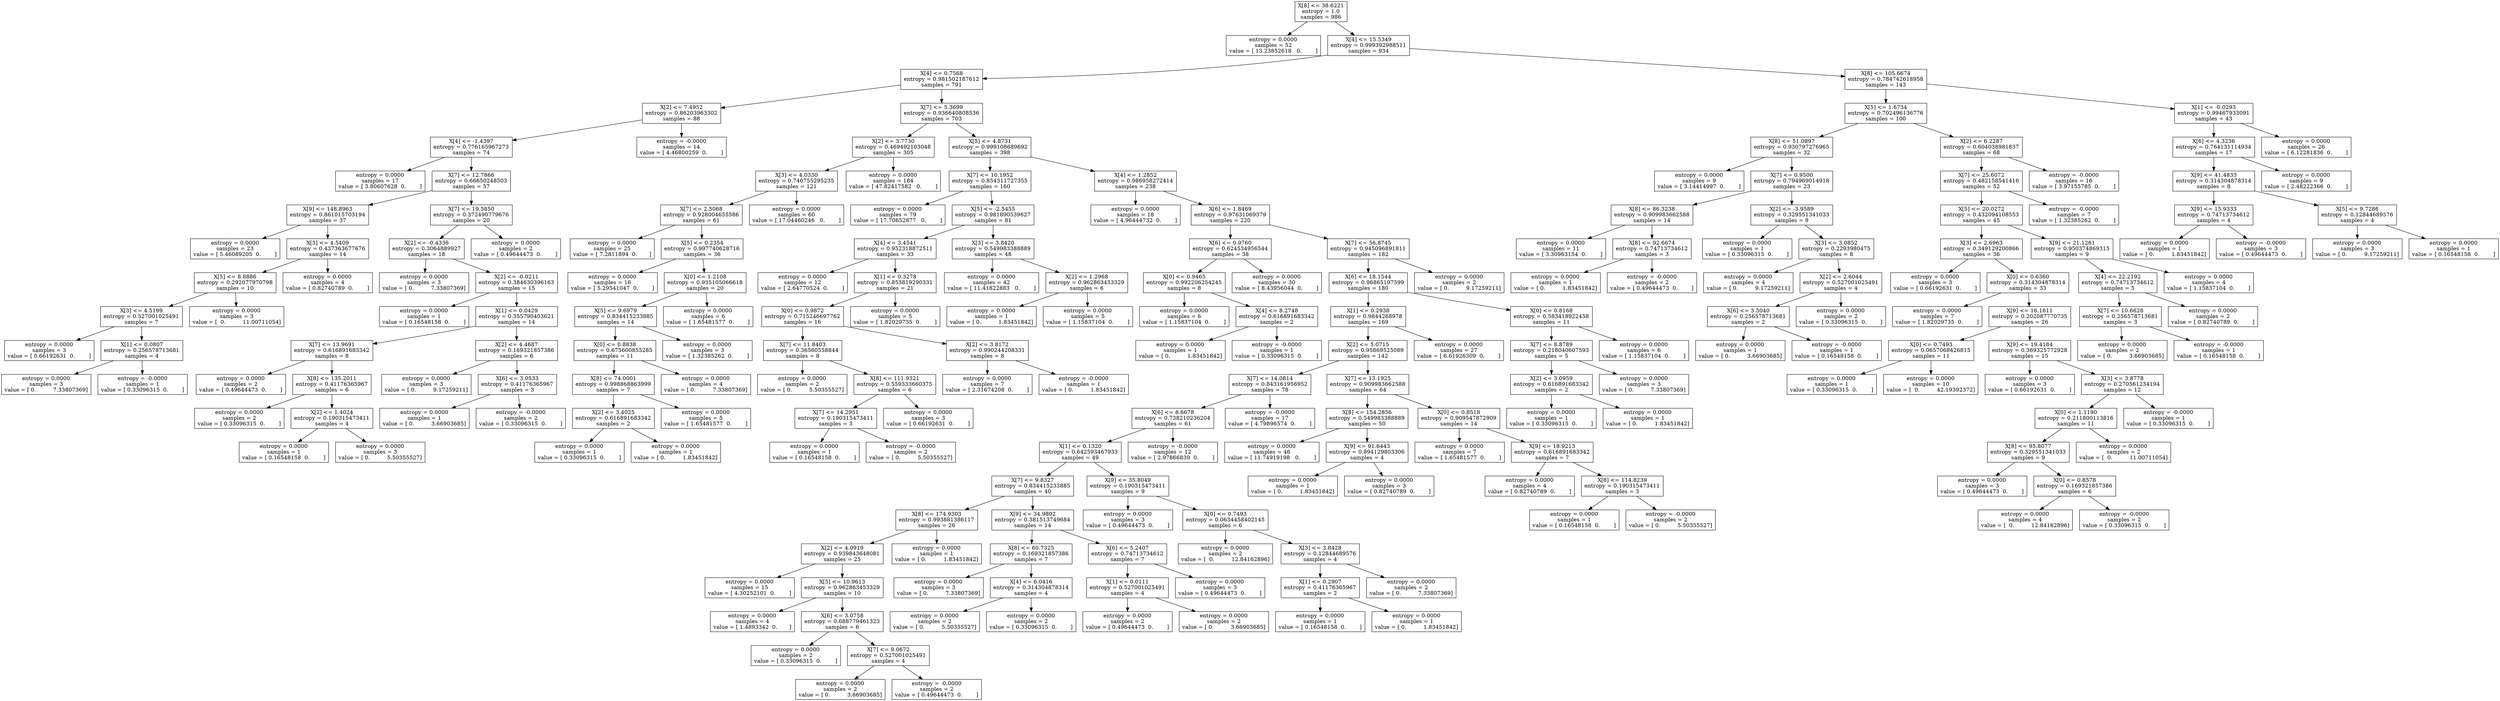 digraph Tree {
0 [label="X[8] <= 38.6221\nentropy = 1.0\nsamples = 986", shape="box"] ;
1 [label="entropy = 0.0000\nsamples = 52\nvalue = [ 13.23852618   0.        ]", shape="box"] ;
0 -> 1 ;
2 [label="X[4] <= 15.5349\nentropy = 0.999392988511\nsamples = 934", shape="box"] ;
0 -> 2 ;
3 [label="X[4] <= 0.7568\nentropy = 0.981502187612\nsamples = 791", shape="box"] ;
2 -> 3 ;
4 [label="X[2] <= 7.4952\nentropy = 0.86203963302\nsamples = 88", shape="box"] ;
3 -> 4 ;
5 [label="X[4] <= -1.4397\nentropy = 0.776165967273\nsamples = 74", shape="box"] ;
4 -> 5 ;
6 [label="entropy = 0.0000\nsamples = 17\nvalue = [ 3.80607628  0.        ]", shape="box"] ;
5 -> 6 ;
7 [label="X[7] <= 12.7866\nentropy = 0.66650248503\nsamples = 57", shape="box"] ;
5 -> 7 ;
8 [label="X[9] <= 148.8963\nentropy = 0.861015703194\nsamples = 37", shape="box"] ;
7 -> 8 ;
9 [label="entropy = 0.0000\nsamples = 23\nvalue = [ 5.46089205  0.        ]", shape="box"] ;
8 -> 9 ;
10 [label="X[3] <= 4.5409\nentropy = 0.437363677676\nsamples = 14", shape="box"] ;
8 -> 10 ;
11 [label="X[5] <= 8.8886\nentropy = 0.292077970798\nsamples = 10", shape="box"] ;
10 -> 11 ;
12 [label="X[3] <= 4.5199\nentropy = 0.527001025491\nsamples = 7", shape="box"] ;
11 -> 12 ;
13 [label="entropy = 0.0000\nsamples = 3\nvalue = [ 0.66192631  0.        ]", shape="box"] ;
12 -> 13 ;
14 [label="X[1] <= 0.0807\nentropy = 0.256578713681\nsamples = 4", shape="box"] ;
12 -> 14 ;
15 [label="entropy = 0.0000\nsamples = 3\nvalue = [ 0.          7.33807369]", shape="box"] ;
14 -> 15 ;
16 [label="entropy = -0.0000\nsamples = 1\nvalue = [ 0.33096315  0.        ]", shape="box"] ;
14 -> 16 ;
17 [label="entropy = 0.0000\nsamples = 3\nvalue = [  0.          11.00711054]", shape="box"] ;
11 -> 17 ;
18 [label="entropy = 0.0000\nsamples = 4\nvalue = [ 0.82740789  0.        ]", shape="box"] ;
10 -> 18 ;
19 [label="X[7] <= 19.5850\nentropy = 0.372490779676\nsamples = 20", shape="box"] ;
7 -> 19 ;
20 [label="X[2] <= -0.4336\nentropy = 0.3064889927\nsamples = 18", shape="box"] ;
19 -> 20 ;
21 [label="entropy = 0.0000\nsamples = 3\nvalue = [ 0.          7.33807369]", shape="box"] ;
20 -> 21 ;
22 [label="X[2] <= -0.0211\nentropy = 0.384630396163\nsamples = 15", shape="box"] ;
20 -> 22 ;
23 [label="entropy = 0.0000\nsamples = 1\nvalue = [ 0.16548158  0.        ]", shape="box"] ;
22 -> 23 ;
24 [label="X[1] <= 0.0429\nentropy = 0.355790403621\nsamples = 14", shape="box"] ;
22 -> 24 ;
25 [label="X[7] <= 13.9691\nentropy = 0.616891683342\nsamples = 8", shape="box"] ;
24 -> 25 ;
26 [label="entropy = 0.0000\nsamples = 2\nvalue = [ 0.49644473  0.        ]", shape="box"] ;
25 -> 26 ;
27 [label="X[8] <= 135.2011\nentropy = 0.41176365967\nsamples = 6", shape="box"] ;
25 -> 27 ;
28 [label="entropy = 0.0000\nsamples = 2\nvalue = [ 0.33096315  0.        ]", shape="box"] ;
27 -> 28 ;
29 [label="X[2] <= 1.4024\nentropy = 0.190315473411\nsamples = 4", shape="box"] ;
27 -> 29 ;
30 [label="entropy = 0.0000\nsamples = 1\nvalue = [ 0.16548158  0.        ]", shape="box"] ;
29 -> 30 ;
31 [label="entropy = 0.0000\nsamples = 3\nvalue = [ 0.          5.50355527]", shape="box"] ;
29 -> 31 ;
32 [label="X[2] <= 4.4687\nentropy = 0.169321857386\nsamples = 6", shape="box"] ;
24 -> 32 ;
33 [label="entropy = 0.0000\nsamples = 3\nvalue = [ 0.          9.17259211]", shape="box"] ;
32 -> 33 ;
34 [label="X[6] <= 3.0533\nentropy = 0.41176365967\nsamples = 3", shape="box"] ;
32 -> 34 ;
35 [label="entropy = 0.0000\nsamples = 1\nvalue = [ 0.          3.66903685]", shape="box"] ;
34 -> 35 ;
36 [label="entropy = -0.0000\nsamples = 2\nvalue = [ 0.33096315  0.        ]", shape="box"] ;
34 -> 36 ;
37 [label="entropy = 0.0000\nsamples = 2\nvalue = [ 0.49644473  0.        ]", shape="box"] ;
19 -> 37 ;
38 [label="entropy = -0.0000\nsamples = 14\nvalue = [ 4.46800259  0.        ]", shape="box"] ;
4 -> 38 ;
39 [label="X[7] <= 5.3699\nentropy = 0.936640808536\nsamples = 703", shape="box"] ;
3 -> 39 ;
40 [label="X[2] <= 3.7730\nentropy = 0.469492103048\nsamples = 305", shape="box"] ;
39 -> 40 ;
41 [label="X[3] <= 4.0330\nentropy = 0.740755295235\nsamples = 121", shape="box"] ;
40 -> 41 ;
42 [label="X[7] <= 2.5068\nentropy = 0.928004655586\nsamples = 61", shape="box"] ;
41 -> 42 ;
43 [label="entropy = 0.0000\nsamples = 25\nvalue = [ 7.2811894  0.       ]", shape="box"] ;
42 -> 43 ;
44 [label="X[5] <= 0.2354\nentropy = 0.997740628716\nsamples = 36", shape="box"] ;
42 -> 44 ;
45 [label="entropy = 0.0000\nsamples = 16\nvalue = [ 5.29541047  0.        ]", shape="box"] ;
44 -> 45 ;
46 [label="X[0] <= 1.2108\nentropy = 0.935105066618\nsamples = 20", shape="box"] ;
44 -> 46 ;
47 [label="X[5] <= 9.6979\nentropy = 0.834415233885\nsamples = 14", shape="box"] ;
46 -> 47 ;
48 [label="X[0] <= 0.8838\nentropy = 0.675600855285\nsamples = 11", shape="box"] ;
47 -> 48 ;
49 [label="X[8] <= 74.0001\nentropy = 0.998868863999\nsamples = 7", shape="box"] ;
48 -> 49 ;
50 [label="X[2] <= 3.4025\nentropy = 0.616891683342\nsamples = 2", shape="box"] ;
49 -> 50 ;
51 [label="entropy = 0.0000\nsamples = 1\nvalue = [ 0.33096315  0.        ]", shape="box"] ;
50 -> 51 ;
52 [label="entropy = 0.0000\nsamples = 1\nvalue = [ 0.          1.83451842]", shape="box"] ;
50 -> 52 ;
53 [label="entropy = 0.0000\nsamples = 5\nvalue = [ 1.65481577  0.        ]", shape="box"] ;
49 -> 53 ;
54 [label="entropy = 0.0000\nsamples = 4\nvalue = [ 0.          7.33807369]", shape="box"] ;
48 -> 54 ;
55 [label="entropy = 0.0000\nsamples = 3\nvalue = [ 1.32385262  0.        ]", shape="box"] ;
47 -> 55 ;
56 [label="entropy = 0.0000\nsamples = 6\nvalue = [ 1.65481577  0.        ]", shape="box"] ;
46 -> 56 ;
57 [label="entropy = 0.0000\nsamples = 60\nvalue = [ 17.04460246   0.        ]", shape="box"] ;
41 -> 57 ;
58 [label="entropy = 0.0000\nsamples = 184\nvalue = [ 47.82417582   0.        ]", shape="box"] ;
40 -> 58 ;
59 [label="X[5] <= 4.8731\nentropy = 0.999108689692\nsamples = 398", shape="box"] ;
39 -> 59 ;
60 [label="X[7] <= 10.1952\nentropy = 0.854311727355\nsamples = 160", shape="box"] ;
59 -> 60 ;
61 [label="entropy = 0.0000\nsamples = 79\nvalue = [ 17.70652877   0.        ]", shape="box"] ;
60 -> 61 ;
62 [label="X[5] <= -2.5455\nentropy = 0.981890539627\nsamples = 81", shape="box"] ;
60 -> 62 ;
63 [label="X[4] <= 3.4541\nentropy = 0.952318872511\nsamples = 33", shape="box"] ;
62 -> 63 ;
64 [label="entropy = 0.0000\nsamples = 12\nvalue = [ 2.64770524  0.        ]", shape="box"] ;
63 -> 64 ;
65 [label="X[1] <= 0.3278\nentropy = 0.853819290331\nsamples = 21", shape="box"] ;
63 -> 65 ;
66 [label="X[0] <= 0.9872\nentropy = 0.715246697762\nsamples = 16", shape="box"] ;
65 -> 66 ;
67 [label="X[7] <= 11.8403\nentropy = 0.36560558844\nsamples = 8", shape="box"] ;
66 -> 67 ;
68 [label="entropy = 0.0000\nsamples = 2\nvalue = [ 0.          5.50355527]", shape="box"] ;
67 -> 68 ;
69 [label="X[8] <= 111.9321\nentropy = 0.559333660375\nsamples = 6", shape="box"] ;
67 -> 69 ;
70 [label="X[7] <= 14.2951\nentropy = 0.190315473411\nsamples = 3", shape="box"] ;
69 -> 70 ;
71 [label="entropy = 0.0000\nsamples = 1\nvalue = [ 0.16548158  0.        ]", shape="box"] ;
70 -> 71 ;
72 [label="entropy = -0.0000\nsamples = 2\nvalue = [ 0.          5.50355527]", shape="box"] ;
70 -> 72 ;
73 [label="entropy = 0.0000\nsamples = 3\nvalue = [ 0.66192631  0.        ]", shape="box"] ;
69 -> 73 ;
74 [label="X[2] <= 3.8172\nentropy = 0.990244208331\nsamples = 8", shape="box"] ;
66 -> 74 ;
75 [label="entropy = 0.0000\nsamples = 7\nvalue = [ 2.31674208  0.        ]", shape="box"] ;
74 -> 75 ;
76 [label="entropy = -0.0000\nsamples = 1\nvalue = [ 0.          1.83451842]", shape="box"] ;
74 -> 76 ;
77 [label="entropy = 0.0000\nsamples = 5\nvalue = [ 1.82029735  0.        ]", shape="box"] ;
65 -> 77 ;
78 [label="X[3] <= 3.8420\nentropy = 0.549983388889\nsamples = 48", shape="box"] ;
62 -> 78 ;
79 [label="entropy = 0.0000\nsamples = 42\nvalue = [ 11.41822883   0.        ]", shape="box"] ;
78 -> 79 ;
80 [label="X[2] <= 1.2968\nentropy = 0.962863453329\nsamples = 6", shape="box"] ;
78 -> 80 ;
81 [label="entropy = 0.0000\nsamples = 1\nvalue = [ 0.          1.83451842]", shape="box"] ;
80 -> 81 ;
82 [label="entropy = 0.0000\nsamples = 5\nvalue = [ 1.15837104  0.        ]", shape="box"] ;
80 -> 82 ;
83 [label="X[4] <= 1.2852\nentropy = 0.986958272414\nsamples = 238", shape="box"] ;
59 -> 83 ;
84 [label="entropy = 0.0000\nsamples = 18\nvalue = [ 4.96444732  0.        ]", shape="box"] ;
83 -> 84 ;
85 [label="X[6] <= 1.8469\nentropy = 0.97631069379\nsamples = 220", shape="box"] ;
83 -> 85 ;
86 [label="X[6] <= 0.9760\nentropy = 0.624534956544\nsamples = 38", shape="box"] ;
85 -> 86 ;
87 [label="X[0] <= 0.9465\nentropy = 0.992206254245\nsamples = 8", shape="box"] ;
86 -> 87 ;
88 [label="entropy = 0.0000\nsamples = 6\nvalue = [ 1.15837104  0.        ]", shape="box"] ;
87 -> 88 ;
89 [label="X[4] <= 8.2748\nentropy = 0.616891683342\nsamples = 2", shape="box"] ;
87 -> 89 ;
90 [label="entropy = 0.0000\nsamples = 1\nvalue = [ 0.          1.83451842]", shape="box"] ;
89 -> 90 ;
91 [label="entropy = -0.0000\nsamples = 1\nvalue = [ 0.33096315  0.        ]", shape="box"] ;
89 -> 91 ;
92 [label="entropy = 0.0000\nsamples = 30\nvalue = [ 8.43956044  0.        ]", shape="box"] ;
86 -> 92 ;
93 [label="X[7] <= 56.8745\nentropy = 0.945096891811\nsamples = 182", shape="box"] ;
85 -> 93 ;
94 [label="X[6] <= 18.1544\nentropy = 0.96865197599\nsamples = 180", shape="box"] ;
93 -> 94 ;
95 [label="X[1] <= 0.2938\nentropy = 0.9844268978\nsamples = 169", shape="box"] ;
94 -> 95 ;
96 [label="X[2] <= 5.0715\nentropy = 0.95869525089\nsamples = 142", shape="box"] ;
95 -> 96 ;
97 [label="X[7] <= 14.0814\nentropy = 0.843161956952\nsamples = 78", shape="box"] ;
96 -> 97 ;
98 [label="X[6] <= 8.6678\nentropy = 0.738210236204\nsamples = 61", shape="box"] ;
97 -> 98 ;
99 [label="X[1] <= 0.1320\nentropy = 0.642593467933\nsamples = 49", shape="box"] ;
98 -> 99 ;
100 [label="X[7] <= 9.8327\nentropy = 0.834415233885\nsamples = 40", shape="box"] ;
99 -> 100 ;
101 [label="X[8] <= 174.9303\nentropy = 0.993881386117\nsamples = 26", shape="box"] ;
100 -> 101 ;
102 [label="X[2] <= 4.0919\nentropy = 0.939843648081\nsamples = 25", shape="box"] ;
101 -> 102 ;
103 [label="entropy = 0.0000\nsamples = 15\nvalue = [ 4.30252101  0.        ]", shape="box"] ;
102 -> 103 ;
104 [label="X[5] <= 10.9613\nentropy = 0.962863453329\nsamples = 10", shape="box"] ;
102 -> 104 ;
105 [label="entropy = 0.0000\nsamples = 4\nvalue = [ 1.4893342  0.       ]", shape="box"] ;
104 -> 105 ;
106 [label="X[6] <= 3.0758\nentropy = 0.688779461323\nsamples = 6", shape="box"] ;
104 -> 106 ;
107 [label="entropy = 0.0000\nsamples = 2\nvalue = [ 0.33096315  0.        ]", shape="box"] ;
106 -> 107 ;
108 [label="X[7] <= 9.0672\nentropy = 0.527001025491\nsamples = 4", shape="box"] ;
106 -> 108 ;
109 [label="entropy = 0.0000\nsamples = 2\nvalue = [ 0.          3.66903685]", shape="box"] ;
108 -> 109 ;
110 [label="entropy = -0.0000\nsamples = 2\nvalue = [ 0.49644473  0.        ]", shape="box"] ;
108 -> 110 ;
111 [label="entropy = 0.0000\nsamples = 1\nvalue = [ 0.          1.83451842]", shape="box"] ;
101 -> 111 ;
112 [label="X[9] <= 34.9802\nentropy = 0.381513749684\nsamples = 14", shape="box"] ;
100 -> 112 ;
113 [label="X[8] <= 60.7325\nentropy = 0.169321857386\nsamples = 7", shape="box"] ;
112 -> 113 ;
114 [label="entropy = 0.0000\nsamples = 3\nvalue = [ 0.          7.33807369]", shape="box"] ;
113 -> 114 ;
115 [label="X[4] <= 6.0416\nentropy = 0.314304878314\nsamples = 4", shape="box"] ;
113 -> 115 ;
116 [label="entropy = 0.0000\nsamples = 2\nvalue = [ 0.          5.50355527]", shape="box"] ;
115 -> 116 ;
117 [label="entropy = 0.0000\nsamples = 2\nvalue = [ 0.33096315  0.        ]", shape="box"] ;
115 -> 117 ;
118 [label="X[6] <= 5.2407\nentropy = 0.74713734612\nsamples = 7", shape="box"] ;
112 -> 118 ;
119 [label="X[1] <= 0.0111\nentropy = 0.527001025491\nsamples = 4", shape="box"] ;
118 -> 119 ;
120 [label="entropy = 0.0000\nsamples = 2\nvalue = [ 0.49644473  0.        ]", shape="box"] ;
119 -> 120 ;
121 [label="entropy = 0.0000\nsamples = 2\nvalue = [ 0.          3.66903685]", shape="box"] ;
119 -> 121 ;
122 [label="entropy = 0.0000\nsamples = 3\nvalue = [ 0.49644473  0.        ]", shape="box"] ;
118 -> 122 ;
123 [label="X[9] <= 35.8049\nentropy = 0.190315473411\nsamples = 9", shape="box"] ;
99 -> 123 ;
124 [label="entropy = 0.0000\nsamples = 3\nvalue = [ 0.49644473  0.        ]", shape="box"] ;
123 -> 124 ;
125 [label="X[0] <= 0.7493\nentropy = 0.0634458402145\nsamples = 6", shape="box"] ;
123 -> 125 ;
126 [label="entropy = 0.0000\nsamples = 2\nvalue = [  0.          12.84162896]", shape="box"] ;
125 -> 126 ;
127 [label="X[3] <= 3.8428\nentropy = 0.12844689576\nsamples = 4", shape="box"] ;
125 -> 127 ;
128 [label="X[1] <= 0.2907\nentropy = 0.41176365967\nsamples = 2", shape="box"] ;
127 -> 128 ;
129 [label="entropy = 0.0000\nsamples = 1\nvalue = [ 0.16548158  0.        ]", shape="box"] ;
128 -> 129 ;
130 [label="entropy = 0.0000\nsamples = 1\nvalue = [ 0.          1.83451842]", shape="box"] ;
128 -> 130 ;
131 [label="entropy = 0.0000\nsamples = 2\nvalue = [ 0.          7.33807369]", shape="box"] ;
127 -> 131 ;
132 [label="entropy = -0.0000\nsamples = 12\nvalue = [ 2.97866839  0.        ]", shape="box"] ;
98 -> 132 ;
133 [label="entropy = -0.0000\nsamples = 17\nvalue = [ 4.79896574  0.        ]", shape="box"] ;
97 -> 133 ;
134 [label="X[7] <= 13.1925\nentropy = 0.909983662588\nsamples = 64", shape="box"] ;
96 -> 134 ;
135 [label="X[8] <= 154.2856\nentropy = 0.549983388889\nsamples = 50", shape="box"] ;
134 -> 135 ;
136 [label="entropy = 0.0000\nsamples = 46\nvalue = [ 11.74919198   0.        ]", shape="box"] ;
135 -> 136 ;
137 [label="X[9] <= 91.6443\nentropy = 0.894129803306\nsamples = 4", shape="box"] ;
135 -> 137 ;
138 [label="entropy = 0.0000\nsamples = 1\nvalue = [ 0.          1.83451842]", shape="box"] ;
137 -> 138 ;
139 [label="entropy = 0.0000\nsamples = 3\nvalue = [ 0.82740789  0.        ]", shape="box"] ;
137 -> 139 ;
140 [label="X[0] <= 0.8518\nentropy = 0.909547872909\nsamples = 14", shape="box"] ;
134 -> 140 ;
141 [label="entropy = 0.0000\nsamples = 7\nvalue = [ 1.65481577  0.        ]", shape="box"] ;
140 -> 141 ;
142 [label="X[9] <= 18.9213\nentropy = 0.616891683342\nsamples = 7", shape="box"] ;
140 -> 142 ;
143 [label="entropy = 0.0000\nsamples = 4\nvalue = [ 0.82740789  0.        ]", shape="box"] ;
142 -> 143 ;
144 [label="X[8] <= 114.8239\nentropy = 0.190315473411\nsamples = 3", shape="box"] ;
142 -> 144 ;
145 [label="entropy = 0.0000\nsamples = 1\nvalue = [ 0.16548158  0.        ]", shape="box"] ;
144 -> 145 ;
146 [label="entropy = -0.0000\nsamples = 2\nvalue = [ 0.          5.50355527]", shape="box"] ;
144 -> 146 ;
147 [label="entropy = 0.0000\nsamples = 27\nvalue = [ 6.61926309  0.        ]", shape="box"] ;
95 -> 147 ;
148 [label="X[0] <= 0.8168\nentropy = 0.583418922458\nsamples = 11", shape="box"] ;
94 -> 148 ;
149 [label="X[7] <= 8.8789\nentropy = 0.218040607593\nsamples = 5", shape="box"] ;
148 -> 149 ;
150 [label="X[2] <= 3.0959\nentropy = 0.616891683342\nsamples = 2", shape="box"] ;
149 -> 150 ;
151 [label="entropy = 0.0000\nsamples = 1\nvalue = [ 0.33096315  0.        ]", shape="box"] ;
150 -> 151 ;
152 [label="entropy = 0.0000\nsamples = 1\nvalue = [ 0.          1.83451842]", shape="box"] ;
150 -> 152 ;
153 [label="entropy = 0.0000\nsamples = 3\nvalue = [ 0.          7.33807369]", shape="box"] ;
149 -> 153 ;
154 [label="entropy = 0.0000\nsamples = 6\nvalue = [ 1.15837104  0.        ]", shape="box"] ;
148 -> 154 ;
155 [label="entropy = 0.0000\nsamples = 2\nvalue = [ 0.          9.17259211]", shape="box"] ;
93 -> 155 ;
156 [label="X[8] <= 105.6674\nentropy = 0.784742618958\nsamples = 143", shape="box"] ;
2 -> 156 ;
157 [label="X[5] <= 1.6734\nentropy = 0.702496136776\nsamples = 100", shape="box"] ;
156 -> 157 ;
158 [label="X[8] <= 51.0897\nentropy = 0.930797276965\nsamples = 32", shape="box"] ;
157 -> 158 ;
159 [label="entropy = 0.0000\nsamples = 9\nvalue = [ 3.14414997  0.        ]", shape="box"] ;
158 -> 159 ;
160 [label="X[7] <= 0.9500\nentropy = 0.794969014918\nsamples = 23", shape="box"] ;
158 -> 160 ;
161 [label="X[8] <= 86.3238\nentropy = 0.909983662588\nsamples = 14", shape="box"] ;
160 -> 161 ;
162 [label="entropy = 0.0000\nsamples = 11\nvalue = [ 3.30963154  0.        ]", shape="box"] ;
161 -> 162 ;
163 [label="X[8] <= 92.6674\nentropy = 0.74713734612\nsamples = 3", shape="box"] ;
161 -> 163 ;
164 [label="entropy = 0.0000\nsamples = 1\nvalue = [ 0.          1.83451842]", shape="box"] ;
163 -> 164 ;
165 [label="entropy = -0.0000\nsamples = 2\nvalue = [ 0.49644473  0.        ]", shape="box"] ;
163 -> 165 ;
166 [label="X[2] <= -3.9589\nentropy = 0.329551341033\nsamples = 9", shape="box"] ;
160 -> 166 ;
167 [label="entropy = 0.0000\nsamples = 1\nvalue = [ 0.33096315  0.        ]", shape="box"] ;
166 -> 167 ;
168 [label="X[3] <= 3.0852\nentropy = 0.2293980475\nsamples = 8", shape="box"] ;
166 -> 168 ;
169 [label="entropy = 0.0000\nsamples = 4\nvalue = [ 0.          9.17259211]", shape="box"] ;
168 -> 169 ;
170 [label="X[2] <= 2.6044\nentropy = 0.527001025491\nsamples = 4", shape="box"] ;
168 -> 170 ;
171 [label="X[6] <= 3.5040\nentropy = 0.256578713681\nsamples = 2", shape="box"] ;
170 -> 171 ;
172 [label="entropy = 0.0000\nsamples = 1\nvalue = [ 0.          3.66903685]", shape="box"] ;
171 -> 172 ;
173 [label="entropy = -0.0000\nsamples = 1\nvalue = [ 0.16548158  0.        ]", shape="box"] ;
171 -> 173 ;
174 [label="entropy = 0.0000\nsamples = 2\nvalue = [ 0.33096315  0.        ]", shape="box"] ;
170 -> 174 ;
175 [label="X[2] <= 6.2287\nentropy = 0.604038981837\nsamples = 68", shape="box"] ;
157 -> 175 ;
176 [label="X[7] <= 25.6072\nentropy = 0.482158541416\nsamples = 52", shape="box"] ;
175 -> 176 ;
177 [label="X[5] <= 20.0272\nentropy = 0.432094108553\nsamples = 45", shape="box"] ;
176 -> 177 ;
178 [label="X[3] <= 2.6963\nentropy = 0.349129200866\nsamples = 36", shape="box"] ;
177 -> 178 ;
179 [label="entropy = 0.0000\nsamples = 3\nvalue = [ 0.66192631  0.        ]", shape="box"] ;
178 -> 179 ;
180 [label="X[0] <= 0.6360\nentropy = 0.314304878314\nsamples = 33", shape="box"] ;
178 -> 180 ;
181 [label="entropy = 0.0000\nsamples = 7\nvalue = [ 1.82029735  0.        ]", shape="box"] ;
180 -> 181 ;
182 [label="X[9] <= 16.1611\nentropy = 0.202087770735\nsamples = 26", shape="box"] ;
180 -> 182 ;
183 [label="X[0] <= 0.7493\nentropy = 0.0657068426815\nsamples = 11", shape="box"] ;
182 -> 183 ;
184 [label="entropy = 0.0000\nsamples = 1\nvalue = [ 0.33096315  0.        ]", shape="box"] ;
183 -> 184 ;
185 [label="entropy = 0.0000\nsamples = 10\nvalue = [  0.          42.19392372]", shape="box"] ;
183 -> 185 ;
186 [label="X[9] <= 19.4184\nentropy = 0.369325772928\nsamples = 15", shape="box"] ;
182 -> 186 ;
187 [label="entropy = 0.0000\nsamples = 3\nvalue = [ 0.66192631  0.        ]", shape="box"] ;
186 -> 187 ;
188 [label="X[3] <= 3.8778\nentropy = 0.270561234194\nsamples = 12", shape="box"] ;
186 -> 188 ;
189 [label="X[0] <= 1.1190\nentropy = 0.211800113816\nsamples = 11", shape="box"] ;
188 -> 189 ;
190 [label="X[8] <= 95.8077\nentropy = 0.329551341033\nsamples = 9", shape="box"] ;
189 -> 190 ;
191 [label="entropy = 0.0000\nsamples = 3\nvalue = [ 0.49644473  0.        ]", shape="box"] ;
190 -> 191 ;
192 [label="X[0] <= 0.8578\nentropy = 0.169321857386\nsamples = 6", shape="box"] ;
190 -> 192 ;
193 [label="entropy = 0.0000\nsamples = 4\nvalue = [  0.          12.84162896]", shape="box"] ;
192 -> 193 ;
194 [label="entropy = -0.0000\nsamples = 2\nvalue = [ 0.33096315  0.        ]", shape="box"] ;
192 -> 194 ;
195 [label="entropy = 0.0000\nsamples = 2\nvalue = [  0.          11.00711054]", shape="box"] ;
189 -> 195 ;
196 [label="entropy = -0.0000\nsamples = 1\nvalue = [ 0.33096315  0.        ]", shape="box"] ;
188 -> 196 ;
197 [label="X[9] <= 21.1261\nentropy = 0.950374869315\nsamples = 9", shape="box"] ;
177 -> 197 ;
198 [label="X[4] <= 22.2192\nentropy = 0.74713734612\nsamples = 5", shape="box"] ;
197 -> 198 ;
199 [label="X[7] <= 10.6628\nentropy = 0.256578713681\nsamples = 3", shape="box"] ;
198 -> 199 ;
200 [label="entropy = 0.0000\nsamples = 2\nvalue = [ 0.          3.66903685]", shape="box"] ;
199 -> 200 ;
201 [label="entropy = -0.0000\nsamples = 1\nvalue = [ 0.16548158  0.        ]", shape="box"] ;
199 -> 201 ;
202 [label="entropy = 0.0000\nsamples = 2\nvalue = [ 0.82740789  0.        ]", shape="box"] ;
198 -> 202 ;
203 [label="entropy = 0.0000\nsamples = 4\nvalue = [ 1.15837104  0.        ]", shape="box"] ;
197 -> 203 ;
204 [label="entropy = -0.0000\nsamples = 7\nvalue = [ 1.32385262  0.        ]", shape="box"] ;
176 -> 204 ;
205 [label="entropy = -0.0000\nsamples = 16\nvalue = [ 3.97155785  0.        ]", shape="box"] ;
175 -> 205 ;
206 [label="X[1] <= -0.0293\nentropy = 0.99467933091\nsamples = 43", shape="box"] ;
156 -> 206 ;
207 [label="X[6] <= 4.3236\nentropy = 0.764131114934\nsamples = 17", shape="box"] ;
206 -> 207 ;
208 [label="X[9] <= 41.4833\nentropy = 0.314304878314\nsamples = 8", shape="box"] ;
207 -> 208 ;
209 [label="X[9] <= 15.9333\nentropy = 0.74713734612\nsamples = 4", shape="box"] ;
208 -> 209 ;
210 [label="entropy = 0.0000\nsamples = 1\nvalue = [ 0.          1.83451842]", shape="box"] ;
209 -> 210 ;
211 [label="entropy = -0.0000\nsamples = 3\nvalue = [ 0.49644473  0.        ]", shape="box"] ;
209 -> 211 ;
212 [label="X[5] <= 9.7286\nentropy = 0.12844689576\nsamples = 4", shape="box"] ;
208 -> 212 ;
213 [label="entropy = 0.0000\nsamples = 3\nvalue = [ 0.          9.17259211]", shape="box"] ;
212 -> 213 ;
214 [label="entropy = 0.0000\nsamples = 1\nvalue = [ 0.16548158  0.        ]", shape="box"] ;
212 -> 214 ;
215 [label="entropy = 0.0000\nsamples = 9\nvalue = [ 2.48222366  0.        ]", shape="box"] ;
207 -> 215 ;
216 [label="entropy = 0.0000\nsamples = 26\nvalue = [ 6.12281836  0.        ]", shape="box"] ;
206 -> 216 ;
}